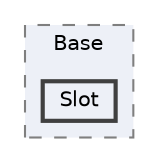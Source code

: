 digraph "003_Item/Window/Base/Slot"
{
 // LATEX_PDF_SIZE
  bgcolor="transparent";
  edge [fontname=Helvetica,fontsize=10,labelfontname=Helvetica,labelfontsize=10];
  node [fontname=Helvetica,fontsize=10,shape=box,height=0.2,width=0.4];
  compound=true
  subgraph clusterdir_098854f8a7fda785bc1bbc6dfac13912 {
    graph [ bgcolor="#edf0f7", pencolor="grey50", label="Base", fontname=Helvetica,fontsize=10 style="filled,dashed", URL="dir_098854f8a7fda785bc1bbc6dfac13912.html",tooltip=""]
  dir_22382766b692108f0774c8bc13332ea3 [label="Slot", fillcolor="#edf0f7", color="grey25", style="filled,bold", URL="dir_22382766b692108f0774c8bc13332ea3.html",tooltip=""];
  }
}
